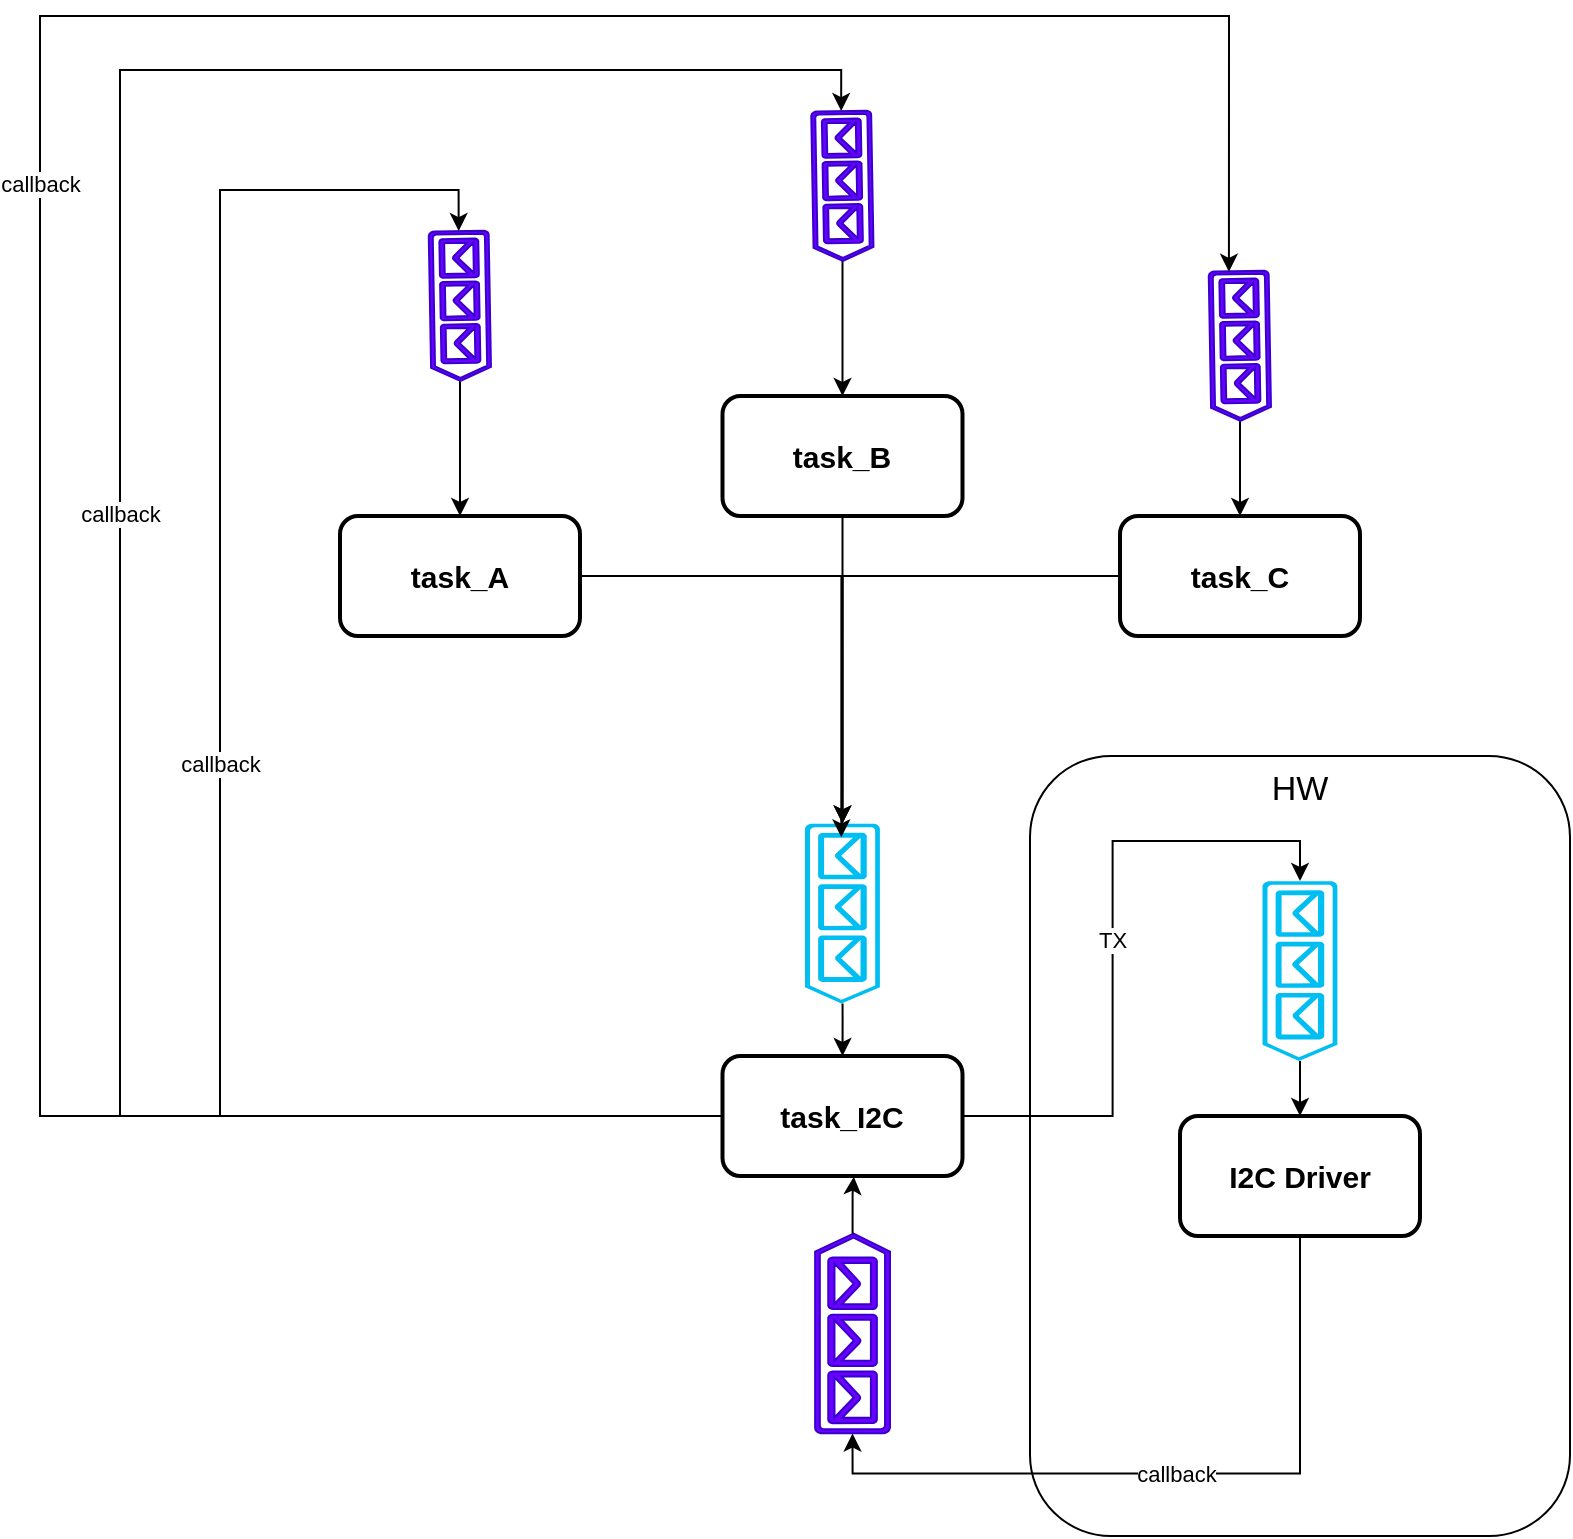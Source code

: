 <mxfile version="24.7.17">
  <diagram name="Page-1" id="urA-t241Vju-W27_bYP3">
    <mxGraphModel dx="1434" dy="2039" grid="1" gridSize="10" guides="1" tooltips="1" connect="1" arrows="1" fold="1" page="1" pageScale="1" pageWidth="827" pageHeight="1169" math="0" shadow="0">
      <root>
        <mxCell id="0" />
        <mxCell id="1" parent="0" />
        <mxCell id="apYI1vlUQCq3zf-nUgHO-34" value="HW" style="rounded=1;whiteSpace=wrap;html=1;verticalAlign=top;fontSize=17;" vertex="1" parent="1">
          <mxGeometry x="575" y="260" width="270" height="390" as="geometry" />
        </mxCell>
        <mxCell id="apYI1vlUQCq3zf-nUgHO-1" value="I2C Driver" style="rounded=1;whiteSpace=wrap;html=1;strokeWidth=2;fontStyle=1;fontSize=15;" vertex="1" parent="1">
          <mxGeometry x="650" y="440" width="120" height="60" as="geometry" />
        </mxCell>
        <mxCell id="apYI1vlUQCq3zf-nUgHO-2" value="task_&lt;span style=&quot;background-color: initial;&quot;&gt;I2C&lt;/span&gt;" style="rounded=1;whiteSpace=wrap;html=1;strokeWidth=2;fontStyle=1;fontSize=15;" vertex="1" parent="1">
          <mxGeometry x="421.25" y="410" width="120" height="60" as="geometry" />
        </mxCell>
        <mxCell id="apYI1vlUQCq3zf-nUgHO-3" value="task_A" style="rounded=1;whiteSpace=wrap;html=1;strokeWidth=2;fontStyle=1;fontSize=15;" vertex="1" parent="1">
          <mxGeometry x="230" y="140" width="120" height="60" as="geometry" />
        </mxCell>
        <mxCell id="apYI1vlUQCq3zf-nUgHO-4" value="task_B" style="rounded=1;whiteSpace=wrap;html=1;strokeWidth=2;fontStyle=1;fontSize=15;" vertex="1" parent="1">
          <mxGeometry x="421.25" y="80" width="120" height="60" as="geometry" />
        </mxCell>
        <mxCell id="apYI1vlUQCq3zf-nUgHO-5" value="task_C" style="rounded=1;whiteSpace=wrap;html=1;strokeWidth=2;fontStyle=1;fontSize=15;" vertex="1" parent="1">
          <mxGeometry x="620" y="140" width="120" height="60" as="geometry" />
        </mxCell>
        <mxCell id="apYI1vlUQCq3zf-nUgHO-14" style="edgeStyle=orthogonalEdgeStyle;rounded=0;orthogonalLoop=1;jettySize=auto;html=1;entryX=0.5;entryY=0;entryDx=0;entryDy=0;" edge="1" parent="1" source="apYI1vlUQCq3zf-nUgHO-7" target="apYI1vlUQCq3zf-nUgHO-2">
          <mxGeometry relative="1" as="geometry" />
        </mxCell>
        <mxCell id="apYI1vlUQCq3zf-nUgHO-7" value="" style="verticalLabelPosition=bottom;html=1;verticalAlign=top;align=center;strokeColor=none;fillColor=#00BEF2;shape=mxgraph.azure.queue_generic;pointerEvents=1;rotation=90;" vertex="1" parent="1">
          <mxGeometry x="436.25" y="320" width="90" height="37.5" as="geometry" />
        </mxCell>
        <mxCell id="apYI1vlUQCq3zf-nUgHO-10" value="" style="verticalLabelPosition=bottom;html=1;verticalAlign=top;align=center;strokeColor=#3700CC;fillColor=#6a00ff;shape=mxgraph.azure.queue_generic;pointerEvents=1;rotation=-90;fontColor=#ffffff;" vertex="1" parent="1">
          <mxGeometry x="436.25" y="530" width="100" height="37.5" as="geometry" />
        </mxCell>
        <mxCell id="apYI1vlUQCq3zf-nUgHO-13" style="edgeStyle=orthogonalEdgeStyle;rounded=0;orthogonalLoop=1;jettySize=auto;html=1;entryX=0.5;entryY=0;entryDx=0;entryDy=0;" edge="1" parent="1" source="apYI1vlUQCq3zf-nUgHO-11" target="apYI1vlUQCq3zf-nUgHO-1">
          <mxGeometry relative="1" as="geometry" />
        </mxCell>
        <mxCell id="apYI1vlUQCq3zf-nUgHO-11" value="" style="verticalLabelPosition=bottom;html=1;verticalAlign=top;align=center;strokeColor=none;fillColor=#00BEF2;shape=mxgraph.azure.queue_generic;pointerEvents=1;rotation=90;" vertex="1" parent="1">
          <mxGeometry x="665" y="348.75" width="90" height="37.5" as="geometry" />
        </mxCell>
        <mxCell id="apYI1vlUQCq3zf-nUgHO-12" value="TX" style="edgeStyle=orthogonalEdgeStyle;rounded=0;orthogonalLoop=1;jettySize=auto;html=1;entryX=0;entryY=0.5;entryDx=0;entryDy=0;entryPerimeter=0;" edge="1" parent="1" source="apYI1vlUQCq3zf-nUgHO-2" target="apYI1vlUQCq3zf-nUgHO-11">
          <mxGeometry relative="1" as="geometry" />
        </mxCell>
        <mxCell id="apYI1vlUQCq3zf-nUgHO-15" style="edgeStyle=orthogonalEdgeStyle;rounded=0;orthogonalLoop=1;jettySize=auto;html=1;entryX=0.547;entryY=1.006;entryDx=0;entryDy=0;entryPerimeter=0;" edge="1" parent="1" source="apYI1vlUQCq3zf-nUgHO-10" target="apYI1vlUQCq3zf-nUgHO-2">
          <mxGeometry relative="1" as="geometry" />
        </mxCell>
        <mxCell id="apYI1vlUQCq3zf-nUgHO-16" value="callback" style="edgeStyle=orthogonalEdgeStyle;rounded=0;orthogonalLoop=1;jettySize=auto;html=1;entryX=0;entryY=0.5;entryDx=0;entryDy=0;entryPerimeter=0;exitX=0.5;exitY=1;exitDx=0;exitDy=0;" edge="1" parent="1" source="apYI1vlUQCq3zf-nUgHO-1" target="apYI1vlUQCq3zf-nUgHO-10">
          <mxGeometry relative="1" as="geometry" />
        </mxCell>
        <mxCell id="apYI1vlUQCq3zf-nUgHO-18" style="edgeStyle=orthogonalEdgeStyle;rounded=0;orthogonalLoop=1;jettySize=auto;html=1;entryX=0;entryY=0.5;entryDx=0;entryDy=0;entryPerimeter=0;" edge="1" parent="1" source="apYI1vlUQCq3zf-nUgHO-3" target="apYI1vlUQCq3zf-nUgHO-7">
          <mxGeometry relative="1" as="geometry" />
        </mxCell>
        <mxCell id="apYI1vlUQCq3zf-nUgHO-19" style="edgeStyle=orthogonalEdgeStyle;rounded=0;orthogonalLoop=1;jettySize=auto;html=1;entryX=0;entryY=0.5;entryDx=0;entryDy=0;entryPerimeter=0;" edge="1" parent="1" source="apYI1vlUQCq3zf-nUgHO-4" target="apYI1vlUQCq3zf-nUgHO-7">
          <mxGeometry relative="1" as="geometry" />
        </mxCell>
        <mxCell id="apYI1vlUQCq3zf-nUgHO-21" style="edgeStyle=orthogonalEdgeStyle;rounded=0;orthogonalLoop=1;jettySize=auto;html=1;entryX=0.077;entryY=0.516;entryDx=0;entryDy=0;entryPerimeter=0;" edge="1" parent="1" source="apYI1vlUQCq3zf-nUgHO-5" target="apYI1vlUQCq3zf-nUgHO-7">
          <mxGeometry relative="1" as="geometry" />
        </mxCell>
        <mxCell id="apYI1vlUQCq3zf-nUgHO-26" style="edgeStyle=orthogonalEdgeStyle;rounded=0;orthogonalLoop=1;jettySize=auto;html=1;entryX=0.5;entryY=0;entryDx=0;entryDy=0;" edge="1" parent="1" source="apYI1vlUQCq3zf-nUgHO-25" target="apYI1vlUQCq3zf-nUgHO-5">
          <mxGeometry relative="1" as="geometry" />
        </mxCell>
        <mxCell id="apYI1vlUQCq3zf-nUgHO-25" value="" style="verticalLabelPosition=bottom;html=1;verticalAlign=top;align=center;strokeColor=#3700CC;fillColor=#6a00ff;shape=mxgraph.azure.queue_generic;pointerEvents=1;rotation=89;fontColor=#ffffff;" vertex="1" parent="1">
          <mxGeometry x="642.5" y="40" width="75" height="30" as="geometry" />
        </mxCell>
        <mxCell id="apYI1vlUQCq3zf-nUgHO-28" style="edgeStyle=orthogonalEdgeStyle;rounded=0;orthogonalLoop=1;jettySize=auto;html=1;entryX=0.5;entryY=0;entryDx=0;entryDy=0;" edge="1" parent="1" source="apYI1vlUQCq3zf-nUgHO-27" target="apYI1vlUQCq3zf-nUgHO-4">
          <mxGeometry relative="1" as="geometry" />
        </mxCell>
        <mxCell id="apYI1vlUQCq3zf-nUgHO-27" value="" style="verticalLabelPosition=bottom;html=1;verticalAlign=top;align=center;strokeColor=#3700CC;fillColor=#6a00ff;shape=mxgraph.azure.queue_generic;pointerEvents=1;rotation=89;fontColor=#ffffff;" vertex="1" parent="1">
          <mxGeometry x="443.75" y="-40" width="75" height="30" as="geometry" />
        </mxCell>
        <mxCell id="apYI1vlUQCq3zf-nUgHO-30" style="edgeStyle=orthogonalEdgeStyle;rounded=0;orthogonalLoop=1;jettySize=auto;html=1;entryX=0.5;entryY=0;entryDx=0;entryDy=0;" edge="1" parent="1" source="apYI1vlUQCq3zf-nUgHO-29" target="apYI1vlUQCq3zf-nUgHO-3">
          <mxGeometry relative="1" as="geometry" />
        </mxCell>
        <mxCell id="apYI1vlUQCq3zf-nUgHO-29" value="" style="verticalLabelPosition=bottom;html=1;verticalAlign=top;align=center;strokeColor=#3700CC;fillColor=#6a00ff;shape=mxgraph.azure.queue_generic;pointerEvents=1;rotation=89;fontColor=#ffffff;" vertex="1" parent="1">
          <mxGeometry x="252.5" y="20" width="75" height="30" as="geometry" />
        </mxCell>
        <mxCell id="apYI1vlUQCq3zf-nUgHO-31" value="callback" style="edgeStyle=orthogonalEdgeStyle;rounded=0;orthogonalLoop=1;jettySize=auto;html=1;entryX=0;entryY=0.5;entryDx=0;entryDy=0;entryPerimeter=0;" edge="1" parent="1" source="apYI1vlUQCq3zf-nUgHO-2" target="apYI1vlUQCq3zf-nUgHO-29">
          <mxGeometry relative="1" as="geometry">
            <Array as="points">
              <mxPoint x="170" y="440" />
              <mxPoint x="170" y="-23" />
              <mxPoint x="289" y="-23" />
            </Array>
          </mxGeometry>
        </mxCell>
        <mxCell id="apYI1vlUQCq3zf-nUgHO-32" value="callback" style="edgeStyle=orthogonalEdgeStyle;rounded=0;orthogonalLoop=1;jettySize=auto;html=1;entryX=0;entryY=0.5;entryDx=0;entryDy=0;entryPerimeter=0;" edge="1" parent="1" source="apYI1vlUQCq3zf-nUgHO-2" target="apYI1vlUQCq3zf-nUgHO-27">
          <mxGeometry relative="1" as="geometry">
            <Array as="points">
              <mxPoint x="120" y="440" />
              <mxPoint x="120" y="-83" />
              <mxPoint x="481" y="-83" />
            </Array>
          </mxGeometry>
        </mxCell>
        <mxCell id="apYI1vlUQCq3zf-nUgHO-33" value="callback" style="edgeStyle=orthogonalEdgeStyle;rounded=0;orthogonalLoop=1;jettySize=auto;html=1;entryX=0.004;entryY=0.663;entryDx=0;entryDy=0;entryPerimeter=0;" edge="1" parent="1" source="apYI1vlUQCq3zf-nUgHO-2" target="apYI1vlUQCq3zf-nUgHO-25">
          <mxGeometry relative="1" as="geometry">
            <Array as="points">
              <mxPoint x="80" y="440" />
              <mxPoint x="80" y="-110" />
              <mxPoint x="675" y="-110" />
            </Array>
          </mxGeometry>
        </mxCell>
      </root>
    </mxGraphModel>
  </diagram>
</mxfile>
